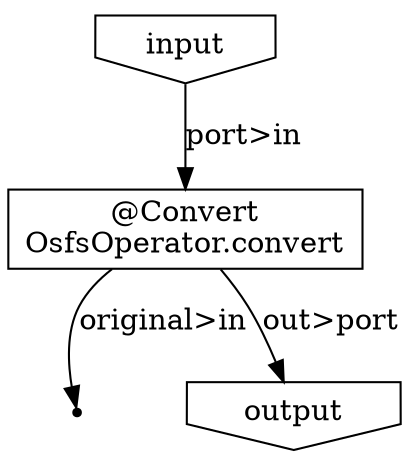 digraph {
    "814b08fa-6698-4584-8c09-61603acdd299" [shape=point];
    "189c14ae-4eb8-40f7-bed8-c67ab4e21d43" [shape=invhouse, label="input"];
    "e30549ce-dfbb-47d9-9010-d79865fade5c" [shape=box, label="@Convert\nOsfsOperator.convert"];
    "cf80f4dd-857e-426f-980a-d41ed65853dc" [shape=invhouse, label="output"];
    "189c14ae-4eb8-40f7-bed8-c67ab4e21d43" -> "e30549ce-dfbb-47d9-9010-d79865fade5c" [label="port>in"];
    "e30549ce-dfbb-47d9-9010-d79865fade5c" -> "814b08fa-6698-4584-8c09-61603acdd299" [label="original>in"];
    "e30549ce-dfbb-47d9-9010-d79865fade5c" -> "cf80f4dd-857e-426f-980a-d41ed65853dc" [label="out>port"];
}
